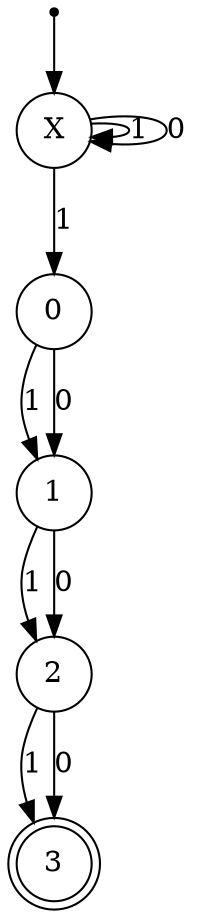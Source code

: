 digraph {
    
    qi [shape = point];
    node [shape = circle];
    X; 0; 1; 2;
    3 [shape = doublecircle];
    
    qi -> X;
    X -> X [label = "1"];
    X -> X [label = "0"];
    X -> 0 [label = "1"];
    0 -> 1 [label = "1"];
    0 -> 1 [label = "0"];
    1 -> 2 [label = "1"];
    1 -> 2 [label = "0"];
    2 -> 3 [label = "1"];
    2 -> 3 [label = "0"];

}